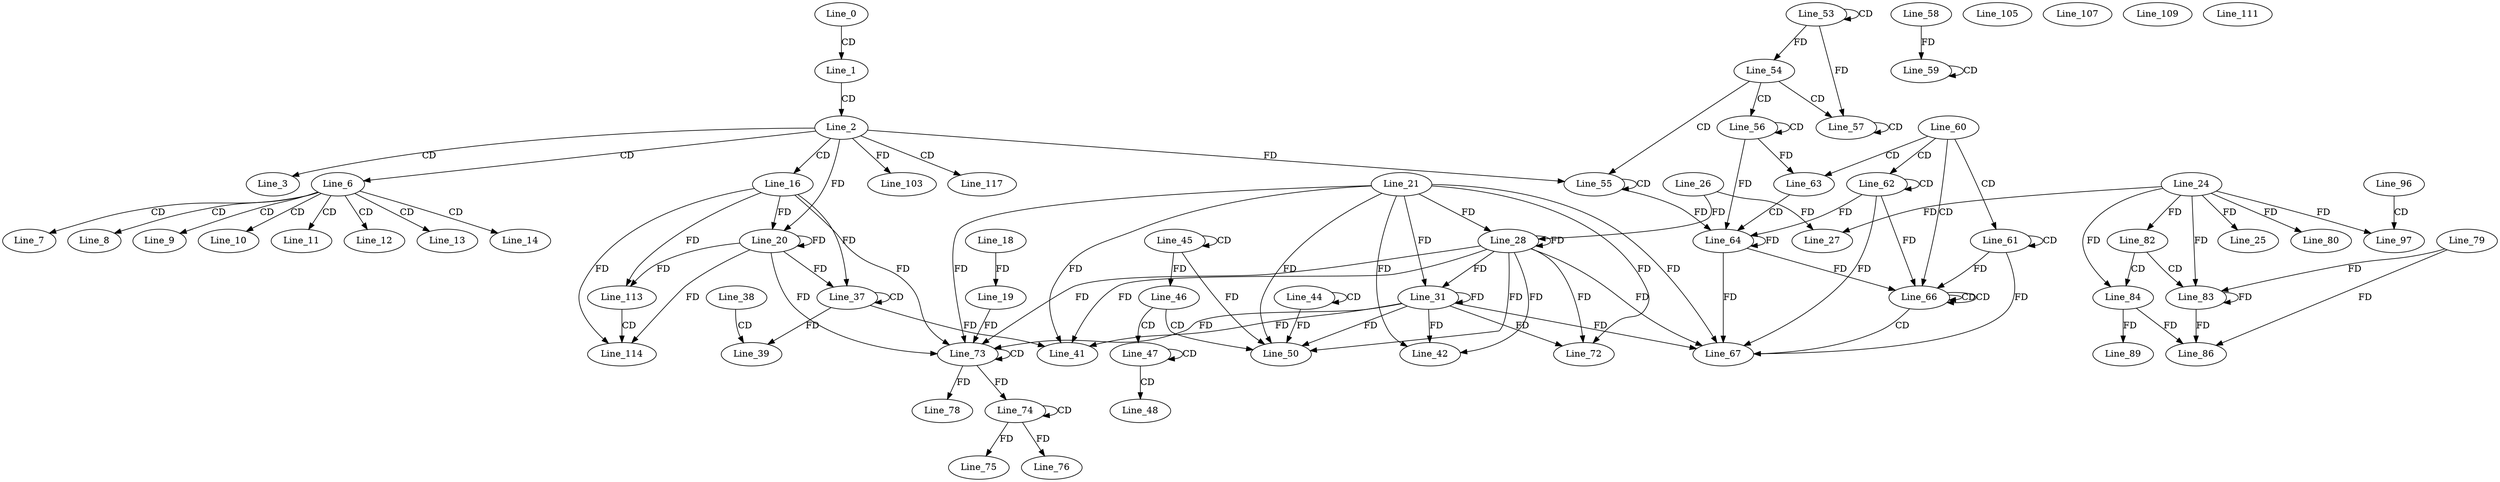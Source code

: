 digraph G {
  Line_0;
  Line_1;
  Line_2;
  Line_3;
  Line_6;
  Line_7;
  Line_8;
  Line_9;
  Line_10;
  Line_11;
  Line_12;
  Line_13;
  Line_14;
  Line_16;
  Line_18;
  Line_19;
  Line_19;
  Line_20;
  Line_20;
  Line_24;
  Line_25;
  Line_26;
  Line_27;
  Line_21;
  Line_28;
  Line_31;
  Line_37;
  Line_37;
  Line_38;
  Line_39;
  Line_41;
  Line_42;
  Line_44;
  Line_44;
  Line_45;
  Line_45;
  Line_46;
  Line_47;
  Line_47;
  Line_48;
  Line_50;
  Line_53;
  Line_53;
  Line_54;
  Line_55;
  Line_55;
  Line_55;
  Line_56;
  Line_56;
  Line_57;
  Line_57;
  Line_59;
  Line_59;
  Line_58;
  Line_60;
  Line_61;
  Line_61;
  Line_62;
  Line_62;
  Line_63;
  Line_64;
  Line_64;
  Line_66;
  Line_66;
  Line_66;
  Line_66;
  Line_66;
  Line_67;
  Line_72;
  Line_73;
  Line_73;
  Line_19;
  Line_74;
  Line_74;
  Line_75;
  Line_76;
  Line_78;
  Line_80;
  Line_82;
  Line_82;
  Line_83;
  Line_79;
  Line_83;
  Line_84;
  Line_84;
  Line_86;
  Line_89;
  Line_96;
  Line_97;
  Line_103;
  Line_105;
  Line_107;
  Line_109;
  Line_111;
  Line_113;
  Line_114;
  Line_117;
  Line_0 -> Line_1 [ label="CD" ];
  Line_1 -> Line_2 [ label="CD" ];
  Line_2 -> Line_3 [ label="CD" ];
  Line_2 -> Line_6 [ label="CD" ];
  Line_6 -> Line_7 [ label="CD" ];
  Line_6 -> Line_8 [ label="CD" ];
  Line_6 -> Line_9 [ label="CD" ];
  Line_6 -> Line_10 [ label="CD" ];
  Line_6 -> Line_11 [ label="CD" ];
  Line_6 -> Line_12 [ label="CD" ];
  Line_6 -> Line_13 [ label="CD" ];
  Line_6 -> Line_14 [ label="CD" ];
  Line_2 -> Line_16 [ label="CD" ];
  Line_18 -> Line_19 [ label="FD" ];
  Line_16 -> Line_20 [ label="FD" ];
  Line_20 -> Line_20 [ label="FD" ];
  Line_2 -> Line_20 [ label="FD" ];
  Line_24 -> Line_25 [ label="FD" ];
  Line_26 -> Line_27 [ label="FD" ];
  Line_24 -> Line_27 [ label="FD" ];
  Line_21 -> Line_28 [ label="FD" ];
  Line_28 -> Line_28 [ label="FD" ];
  Line_26 -> Line_28 [ label="FD" ];
  Line_21 -> Line_31 [ label="FD" ];
  Line_28 -> Line_31 [ label="FD" ];
  Line_31 -> Line_31 [ label="FD" ];
  Line_37 -> Line_37 [ label="CD" ];
  Line_16 -> Line_37 [ label="FD" ];
  Line_20 -> Line_37 [ label="FD" ];
  Line_38 -> Line_39 [ label="CD" ];
  Line_37 -> Line_39 [ label="FD" ];
  Line_21 -> Line_41 [ label="FD" ];
  Line_28 -> Line_41 [ label="FD" ];
  Line_31 -> Line_41 [ label="FD" ];
  Line_37 -> Line_41 [ label="FD" ];
  Line_21 -> Line_42 [ label="FD" ];
  Line_28 -> Line_42 [ label="FD" ];
  Line_31 -> Line_42 [ label="FD" ];
  Line_44 -> Line_44 [ label="CD" ];
  Line_45 -> Line_45 [ label="CD" ];
  Line_45 -> Line_46 [ label="FD" ];
  Line_46 -> Line_47 [ label="CD" ];
  Line_47 -> Line_47 [ label="CD" ];
  Line_47 -> Line_48 [ label="CD" ];
  Line_46 -> Line_50 [ label="CD" ];
  Line_21 -> Line_50 [ label="FD" ];
  Line_28 -> Line_50 [ label="FD" ];
  Line_31 -> Line_50 [ label="FD" ];
  Line_44 -> Line_50 [ label="FD" ];
  Line_45 -> Line_50 [ label="FD" ];
  Line_53 -> Line_53 [ label="CD" ];
  Line_53 -> Line_54 [ label="FD" ];
  Line_54 -> Line_55 [ label="CD" ];
  Line_55 -> Line_55 [ label="CD" ];
  Line_2 -> Line_55 [ label="FD" ];
  Line_54 -> Line_56 [ label="CD" ];
  Line_56 -> Line_56 [ label="CD" ];
  Line_54 -> Line_57 [ label="CD" ];
  Line_57 -> Line_57 [ label="CD" ];
  Line_53 -> Line_57 [ label="FD" ];
  Line_59 -> Line_59 [ label="CD" ];
  Line_58 -> Line_59 [ label="FD" ];
  Line_60 -> Line_61 [ label="CD" ];
  Line_61 -> Line_61 [ label="CD" ];
  Line_60 -> Line_62 [ label="CD" ];
  Line_62 -> Line_62 [ label="CD" ];
  Line_60 -> Line_63 [ label="CD" ];
  Line_56 -> Line_63 [ label="FD" ];
  Line_63 -> Line_64 [ label="CD" ];
  Line_62 -> Line_64 [ label="FD" ];
  Line_64 -> Line_64 [ label="FD" ];
  Line_56 -> Line_64 [ label="FD" ];
  Line_55 -> Line_64 [ label="FD" ];
  Line_60 -> Line_66 [ label="CD" ];
  Line_66 -> Line_66 [ label="CD" ];
  Line_61 -> Line_66 [ label="FD" ];
  Line_66 -> Line_66 [ label="CD" ];
  Line_62 -> Line_66 [ label="FD" ];
  Line_64 -> Line_66 [ label="FD" ];
  Line_66 -> Line_67 [ label="CD" ];
  Line_21 -> Line_67 [ label="FD" ];
  Line_28 -> Line_67 [ label="FD" ];
  Line_31 -> Line_67 [ label="FD" ];
  Line_61 -> Line_67 [ label="FD" ];
  Line_62 -> Line_67 [ label="FD" ];
  Line_64 -> Line_67 [ label="FD" ];
  Line_21 -> Line_72 [ label="FD" ];
  Line_28 -> Line_72 [ label="FD" ];
  Line_31 -> Line_72 [ label="FD" ];
  Line_73 -> Line_73 [ label="CD" ];
  Line_16 -> Line_73 [ label="FD" ];
  Line_20 -> Line_73 [ label="FD" ];
  Line_19 -> Line_73 [ label="FD" ];
  Line_21 -> Line_73 [ label="FD" ];
  Line_28 -> Line_73 [ label="FD" ];
  Line_31 -> Line_73 [ label="FD" ];
  Line_74 -> Line_74 [ label="CD" ];
  Line_73 -> Line_74 [ label="FD" ];
  Line_74 -> Line_75 [ label="FD" ];
  Line_74 -> Line_76 [ label="FD" ];
  Line_73 -> Line_78 [ label="FD" ];
  Line_24 -> Line_80 [ label="FD" ];
  Line_24 -> Line_82 [ label="FD" ];
  Line_82 -> Line_83 [ label="CD" ];
  Line_79 -> Line_83 [ label="FD" ];
  Line_83 -> Line_83 [ label="FD" ];
  Line_24 -> Line_83 [ label="FD" ];
  Line_82 -> Line_84 [ label="CD" ];
  Line_24 -> Line_84 [ label="FD" ];
  Line_84 -> Line_86 [ label="FD" ];
  Line_79 -> Line_86 [ label="FD" ];
  Line_83 -> Line_86 [ label="FD" ];
  Line_84 -> Line_89 [ label="FD" ];
  Line_96 -> Line_97 [ label="CD" ];
  Line_24 -> Line_97 [ label="FD" ];
  Line_2 -> Line_103 [ label="FD" ];
  Line_16 -> Line_113 [ label="FD" ];
  Line_20 -> Line_113 [ label="FD" ];
  Line_113 -> Line_114 [ label="CD" ];
  Line_16 -> Line_114 [ label="FD" ];
  Line_20 -> Line_114 [ label="FD" ];
  Line_2 -> Line_117 [ label="CD" ];
}
